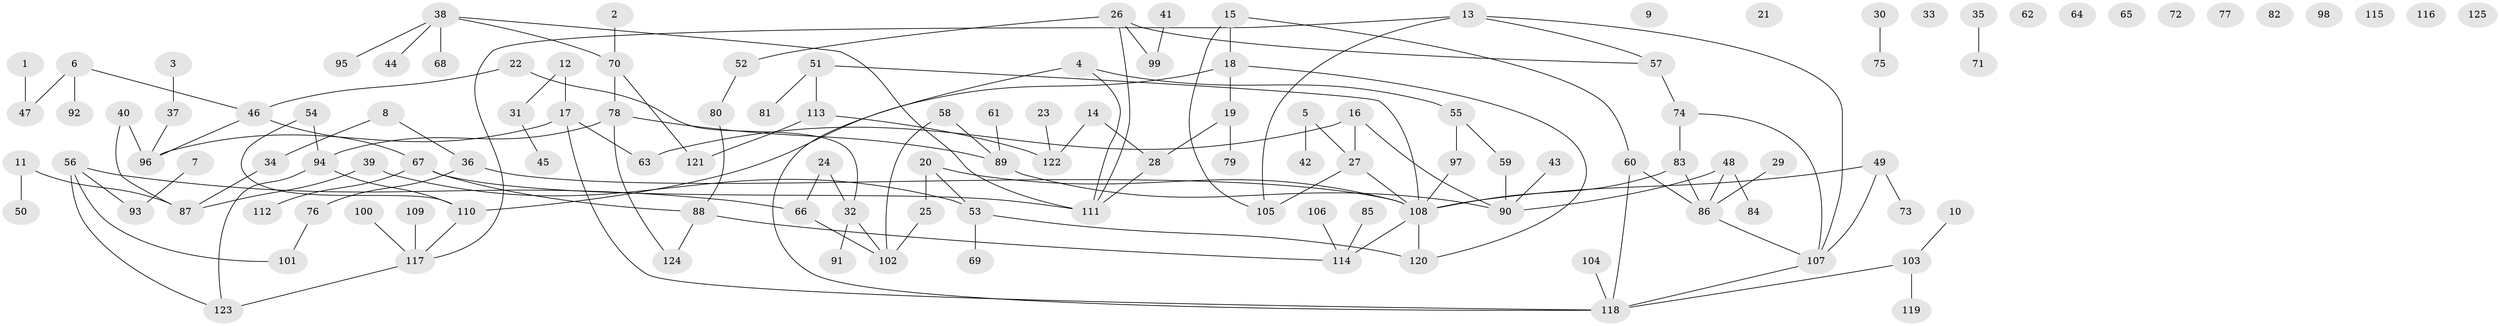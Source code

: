 // coarse degree distribution, {1: 0.24193548387096775, 3: 0.0967741935483871, 13: 0.016129032258064516, 2: 0.12903225806451613, 5: 0.08064516129032258, 0: 0.24193548387096775, 4: 0.14516129032258066, 7: 0.03225806451612903, 9: 0.016129032258064516}
// Generated by graph-tools (version 1.1) at 2025/16/03/04/25 18:16:27]
// undirected, 125 vertices, 141 edges
graph export_dot {
graph [start="1"]
  node [color=gray90,style=filled];
  1;
  2;
  3;
  4;
  5;
  6;
  7;
  8;
  9;
  10;
  11;
  12;
  13;
  14;
  15;
  16;
  17;
  18;
  19;
  20;
  21;
  22;
  23;
  24;
  25;
  26;
  27;
  28;
  29;
  30;
  31;
  32;
  33;
  34;
  35;
  36;
  37;
  38;
  39;
  40;
  41;
  42;
  43;
  44;
  45;
  46;
  47;
  48;
  49;
  50;
  51;
  52;
  53;
  54;
  55;
  56;
  57;
  58;
  59;
  60;
  61;
  62;
  63;
  64;
  65;
  66;
  67;
  68;
  69;
  70;
  71;
  72;
  73;
  74;
  75;
  76;
  77;
  78;
  79;
  80;
  81;
  82;
  83;
  84;
  85;
  86;
  87;
  88;
  89;
  90;
  91;
  92;
  93;
  94;
  95;
  96;
  97;
  98;
  99;
  100;
  101;
  102;
  103;
  104;
  105;
  106;
  107;
  108;
  109;
  110;
  111;
  112;
  113;
  114;
  115;
  116;
  117;
  118;
  119;
  120;
  121;
  122;
  123;
  124;
  125;
  1 -- 47;
  2 -- 70;
  3 -- 37;
  4 -- 55;
  4 -- 111;
  4 -- 118;
  5 -- 27;
  5 -- 42;
  6 -- 46;
  6 -- 47;
  6 -- 92;
  7 -- 93;
  8 -- 34;
  8 -- 36;
  10 -- 103;
  11 -- 50;
  11 -- 87;
  12 -- 17;
  12 -- 31;
  13 -- 57;
  13 -- 105;
  13 -- 107;
  13 -- 117;
  14 -- 28;
  14 -- 122;
  15 -- 18;
  15 -- 60;
  15 -- 105;
  16 -- 27;
  16 -- 63;
  16 -- 90;
  17 -- 63;
  17 -- 96;
  17 -- 118;
  18 -- 19;
  18 -- 110;
  18 -- 120;
  19 -- 28;
  19 -- 79;
  20 -- 25;
  20 -- 53;
  20 -- 108;
  22 -- 32;
  22 -- 46;
  23 -- 122;
  24 -- 32;
  24 -- 66;
  25 -- 102;
  26 -- 52;
  26 -- 57;
  26 -- 99;
  26 -- 111;
  27 -- 105;
  27 -- 108;
  28 -- 111;
  29 -- 86;
  30 -- 75;
  31 -- 45;
  32 -- 91;
  32 -- 102;
  34 -- 87;
  35 -- 71;
  36 -- 76;
  36 -- 108;
  37 -- 96;
  38 -- 44;
  38 -- 68;
  38 -- 70;
  38 -- 95;
  38 -- 111;
  39 -- 53;
  39 -- 87;
  40 -- 87;
  40 -- 96;
  41 -- 99;
  43 -- 90;
  46 -- 67;
  46 -- 96;
  48 -- 84;
  48 -- 86;
  48 -- 90;
  49 -- 73;
  49 -- 107;
  49 -- 108;
  51 -- 81;
  51 -- 108;
  51 -- 113;
  52 -- 80;
  53 -- 69;
  53 -- 120;
  54 -- 94;
  54 -- 110;
  55 -- 59;
  55 -- 97;
  56 -- 66;
  56 -- 93;
  56 -- 101;
  56 -- 123;
  57 -- 74;
  58 -- 89;
  58 -- 102;
  59 -- 90;
  60 -- 86;
  60 -- 118;
  61 -- 89;
  66 -- 102;
  67 -- 88;
  67 -- 111;
  67 -- 112;
  70 -- 78;
  70 -- 121;
  74 -- 83;
  74 -- 107;
  76 -- 101;
  78 -- 89;
  78 -- 94;
  78 -- 124;
  80 -- 88;
  83 -- 86;
  83 -- 108;
  85 -- 114;
  86 -- 107;
  88 -- 114;
  88 -- 124;
  89 -- 90;
  94 -- 110;
  94 -- 123;
  97 -- 108;
  100 -- 117;
  103 -- 118;
  103 -- 119;
  104 -- 118;
  106 -- 114;
  107 -- 118;
  108 -- 114;
  108 -- 120;
  109 -- 117;
  110 -- 117;
  113 -- 121;
  113 -- 122;
  117 -- 123;
}
